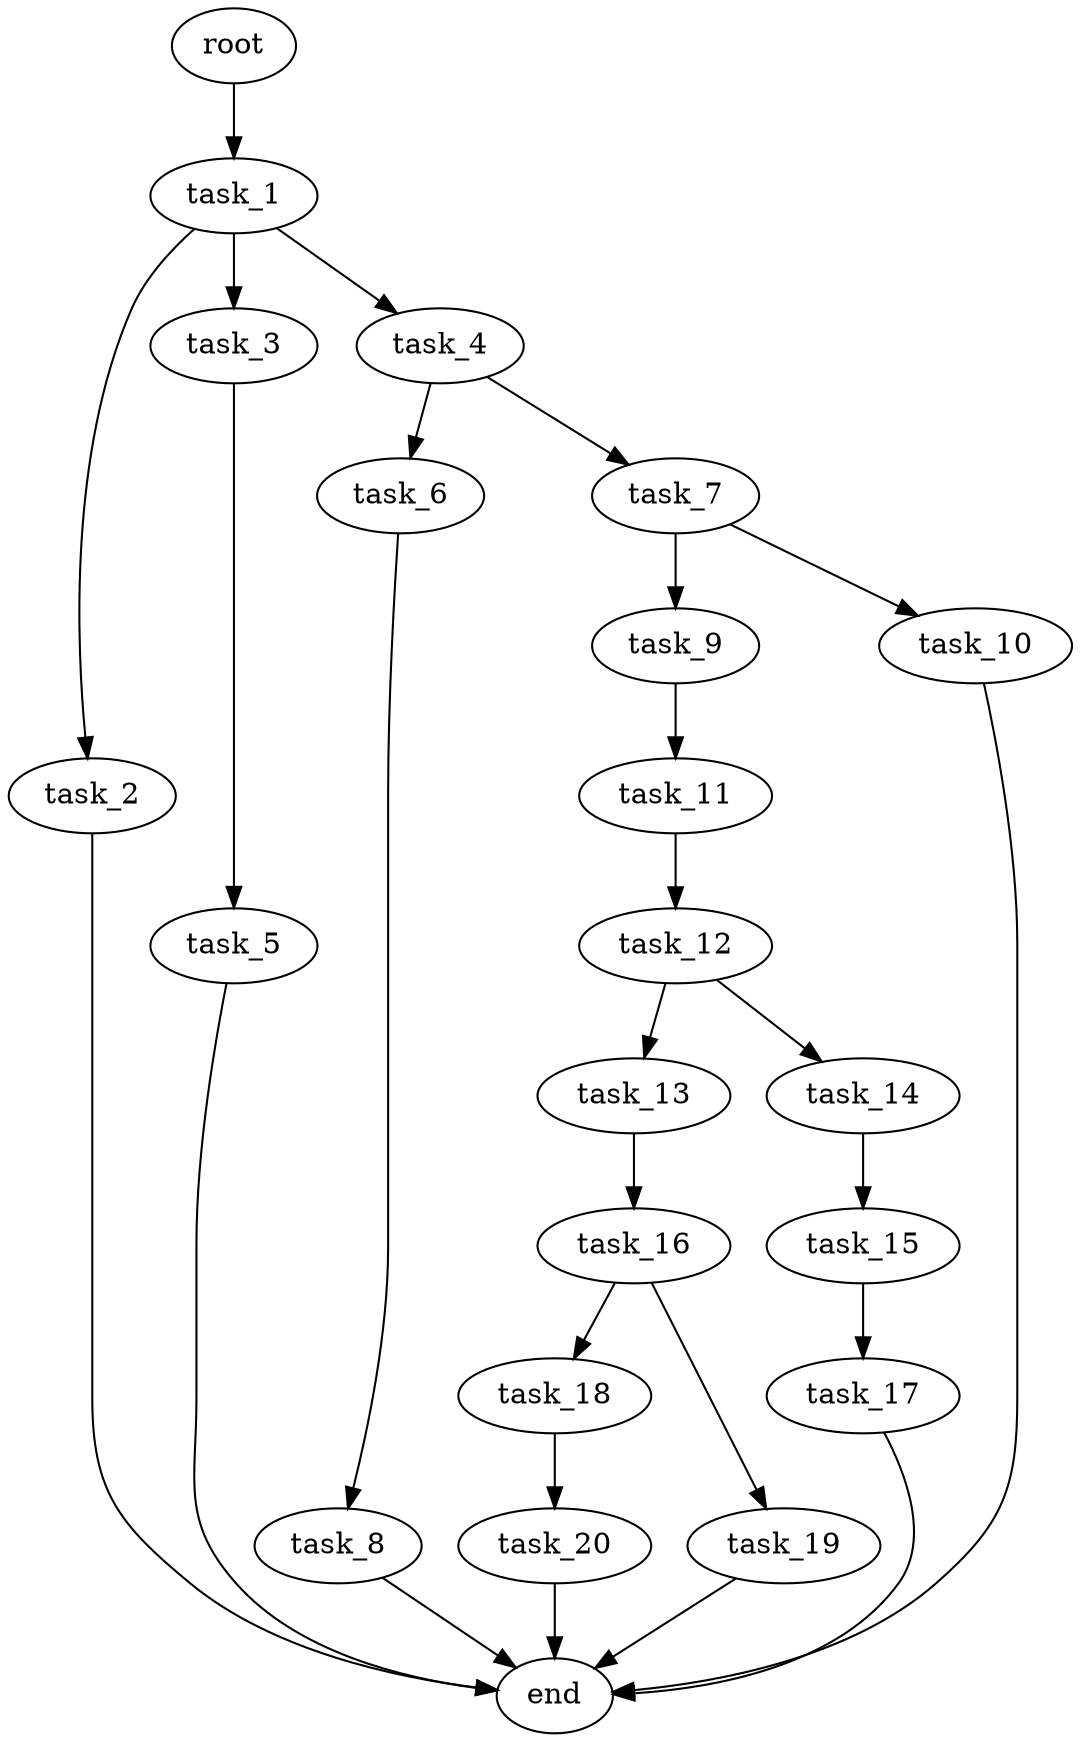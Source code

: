 digraph G {
  root [size="0.000000e+00"];
  task_1 [size="5.516918e+09"];
  task_2 [size="6.119872e+09"];
  task_3 [size="8.630686e+08"];
  task_4 [size="3.093598e+09"];
  task_5 [size="9.995951e+09"];
  task_6 [size="7.188978e+09"];
  task_7 [size="5.257431e+09"];
  task_8 [size="7.691876e+09"];
  task_9 [size="8.233571e+09"];
  task_10 [size="7.384334e+08"];
  task_11 [size="9.723825e+09"];
  task_12 [size="6.423744e+09"];
  task_13 [size="4.500295e+09"];
  task_14 [size="6.801410e+09"];
  task_15 [size="3.445803e+09"];
  task_16 [size="8.779724e+09"];
  task_17 [size="7.802849e+09"];
  task_18 [size="6.398299e+09"];
  task_19 [size="1.820449e+09"];
  task_20 [size="9.662680e+09"];
  end [size="0.000000e+00"];

  root -> task_1 [size="1.000000e-12"];
  task_1 -> task_2 [size="6.119872e+08"];
  task_1 -> task_3 [size="8.630686e+07"];
  task_1 -> task_4 [size="3.093598e+08"];
  task_2 -> end [size="1.000000e-12"];
  task_3 -> task_5 [size="9.995951e+08"];
  task_4 -> task_6 [size="7.188978e+08"];
  task_4 -> task_7 [size="5.257431e+08"];
  task_5 -> end [size="1.000000e-12"];
  task_6 -> task_8 [size="7.691876e+08"];
  task_7 -> task_9 [size="8.233571e+08"];
  task_7 -> task_10 [size="7.384334e+07"];
  task_8 -> end [size="1.000000e-12"];
  task_9 -> task_11 [size="9.723825e+08"];
  task_10 -> end [size="1.000000e-12"];
  task_11 -> task_12 [size="6.423744e+08"];
  task_12 -> task_13 [size="4.500295e+08"];
  task_12 -> task_14 [size="6.801410e+08"];
  task_13 -> task_16 [size="8.779724e+08"];
  task_14 -> task_15 [size="3.445803e+08"];
  task_15 -> task_17 [size="7.802849e+08"];
  task_16 -> task_18 [size="6.398299e+08"];
  task_16 -> task_19 [size="1.820449e+08"];
  task_17 -> end [size="1.000000e-12"];
  task_18 -> task_20 [size="9.662680e+08"];
  task_19 -> end [size="1.000000e-12"];
  task_20 -> end [size="1.000000e-12"];
}

